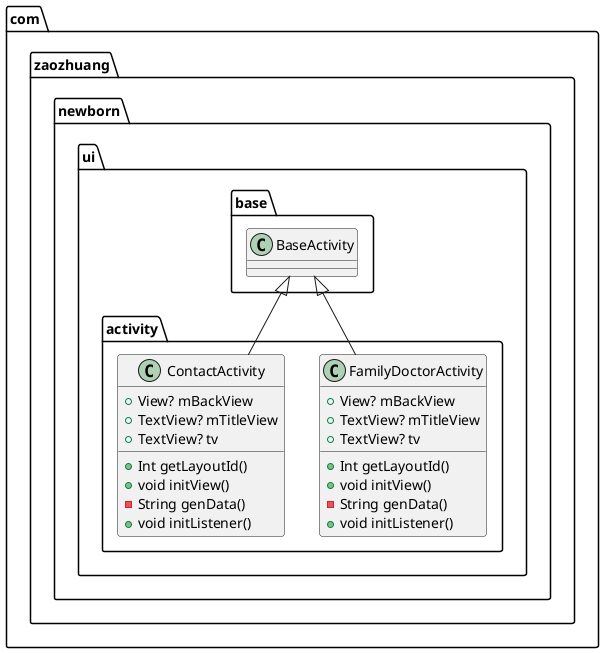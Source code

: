 @startuml
class com.zaozhuang.newborn.ui.activity.FamilyDoctorActivity {
+ View? mBackView
+ TextView? mTitleView
+ TextView? tv
+ Int getLayoutId()
+ void initView()
- String genData()
+ void initListener()
}
class com.zaozhuang.newborn.ui.activity.ContactActivity {
+ View? mBackView
+ TextView? mTitleView
+ TextView? tv
+ Int getLayoutId()
+ void initView()
- String genData()
+ void initListener()
}


com.zaozhuang.newborn.ui.base.BaseActivity <|-- com.zaozhuang.newborn.ui.activity.FamilyDoctorActivity
com.zaozhuang.newborn.ui.base.BaseActivity <|-- com.zaozhuang.newborn.ui.activity.ContactActivity
@enduml